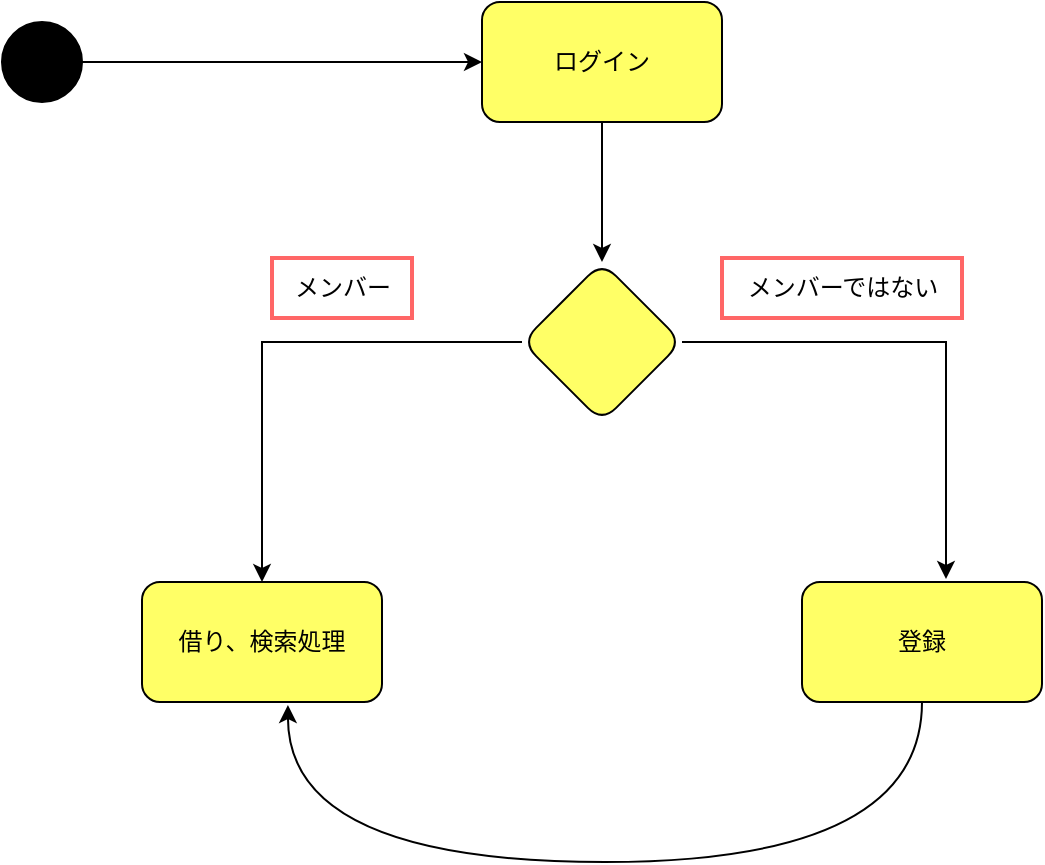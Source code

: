 <mxfile version="26.0.11">
  <diagram name="Page-1" id="eTl-st5Ho7Zqo2ssnRsO">
    <mxGraphModel dx="952" dy="497" grid="1" gridSize="10" guides="1" tooltips="1" connect="1" arrows="1" fold="1" page="1" pageScale="1" pageWidth="850" pageHeight="1100" math="0" shadow="0">
      <root>
        <mxCell id="0" />
        <mxCell id="1" parent="0" />
        <mxCell id="bQCv3VuIHQ_3GKoGvV1L-15" value="" style="edgeStyle=orthogonalEdgeStyle;rounded=0;orthogonalLoop=1;jettySize=auto;html=1;" edge="1" parent="1" source="bQCv3VuIHQ_3GKoGvV1L-2" target="bQCv3VuIHQ_3GKoGvV1L-14">
          <mxGeometry relative="1" as="geometry" />
        </mxCell>
        <mxCell id="bQCv3VuIHQ_3GKoGvV1L-2" value="ログイン" style="rounded=1;whiteSpace=wrap;html=1;fillColor=#FFFF66;" vertex="1" parent="1">
          <mxGeometry x="280" y="140" width="120" height="60" as="geometry" />
        </mxCell>
        <mxCell id="bQCv3VuIHQ_3GKoGvV1L-4" style="edgeStyle=orthogonalEdgeStyle;rounded=0;orthogonalLoop=1;jettySize=auto;html=1;entryX=0;entryY=0.5;entryDx=0;entryDy=0;" edge="1" parent="1" source="bQCv3VuIHQ_3GKoGvV1L-3" target="bQCv3VuIHQ_3GKoGvV1L-2">
          <mxGeometry relative="1" as="geometry" />
        </mxCell>
        <mxCell id="bQCv3VuIHQ_3GKoGvV1L-3" value="" style="ellipse;whiteSpace=wrap;html=1;aspect=fixed;strokeColor=#000000;fillColor=#000000;" vertex="1" parent="1">
          <mxGeometry x="40" y="150" width="40" height="40" as="geometry" />
        </mxCell>
        <mxCell id="bQCv3VuIHQ_3GKoGvV1L-18" style="edgeStyle=orthogonalEdgeStyle;rounded=0;orthogonalLoop=1;jettySize=auto;html=1;entryX=0.608;entryY=1.025;entryDx=0;entryDy=0;entryPerimeter=0;curved=1;" edge="1" parent="1" source="bQCv3VuIHQ_3GKoGvV1L-5" target="bQCv3VuIHQ_3GKoGvV1L-7">
          <mxGeometry relative="1" as="geometry">
            <mxPoint x="270" y="540" as="targetPoint" />
            <Array as="points">
              <mxPoint x="500" y="570" />
              <mxPoint x="183" y="570" />
            </Array>
          </mxGeometry>
        </mxCell>
        <mxCell id="bQCv3VuIHQ_3GKoGvV1L-5" value="登録" style="rounded=1;whiteSpace=wrap;html=1;fillColor=#FFFF66;" vertex="1" parent="1">
          <mxGeometry x="440" y="430" width="120" height="60" as="geometry" />
        </mxCell>
        <mxCell id="bQCv3VuIHQ_3GKoGvV1L-7" value="借り、検索処理" style="rounded=1;whiteSpace=wrap;html=1;fillColor=#FFFF66;" vertex="1" parent="1">
          <mxGeometry x="110" y="430" width="120" height="60" as="geometry" />
        </mxCell>
        <mxCell id="bQCv3VuIHQ_3GKoGvV1L-16" style="edgeStyle=orthogonalEdgeStyle;rounded=0;orthogonalLoop=1;jettySize=auto;html=1;entryX=0.5;entryY=0;entryDx=0;entryDy=0;" edge="1" parent="1" source="bQCv3VuIHQ_3GKoGvV1L-14" target="bQCv3VuIHQ_3GKoGvV1L-7">
          <mxGeometry relative="1" as="geometry" />
        </mxCell>
        <mxCell id="bQCv3VuIHQ_3GKoGvV1L-14" value="" style="rhombus;whiteSpace=wrap;html=1;fillColor=#FFFF66;rounded=1;" vertex="1" parent="1">
          <mxGeometry x="300" y="270" width="80" height="80" as="geometry" />
        </mxCell>
        <mxCell id="bQCv3VuIHQ_3GKoGvV1L-17" style="edgeStyle=orthogonalEdgeStyle;rounded=0;orthogonalLoop=1;jettySize=auto;html=1;exitX=1;exitY=0.5;exitDx=0;exitDy=0;entryX=0.6;entryY=-0.025;entryDx=0;entryDy=0;entryPerimeter=0;" edge="1" parent="1" source="bQCv3VuIHQ_3GKoGvV1L-14" target="bQCv3VuIHQ_3GKoGvV1L-5">
          <mxGeometry relative="1" as="geometry" />
        </mxCell>
        <mxCell id="bQCv3VuIHQ_3GKoGvV1L-19" value="メンバー" style="text;html=1;align=center;verticalAlign=middle;resizable=0;points=[];autosize=1;strokeColor=#FF6666;fillColor=#FFFFFF;strokeWidth=2;" vertex="1" parent="1">
          <mxGeometry x="175" y="268" width="70" height="30" as="geometry" />
        </mxCell>
        <mxCell id="bQCv3VuIHQ_3GKoGvV1L-21" value="メンバーではない" style="text;html=1;align=center;verticalAlign=middle;resizable=0;points=[];autosize=1;strokeColor=#FF6666;fillColor=#FFFFFF;strokeWidth=2;" vertex="1" parent="1">
          <mxGeometry x="400" y="268" width="120" height="30" as="geometry" />
        </mxCell>
      </root>
    </mxGraphModel>
  </diagram>
</mxfile>
